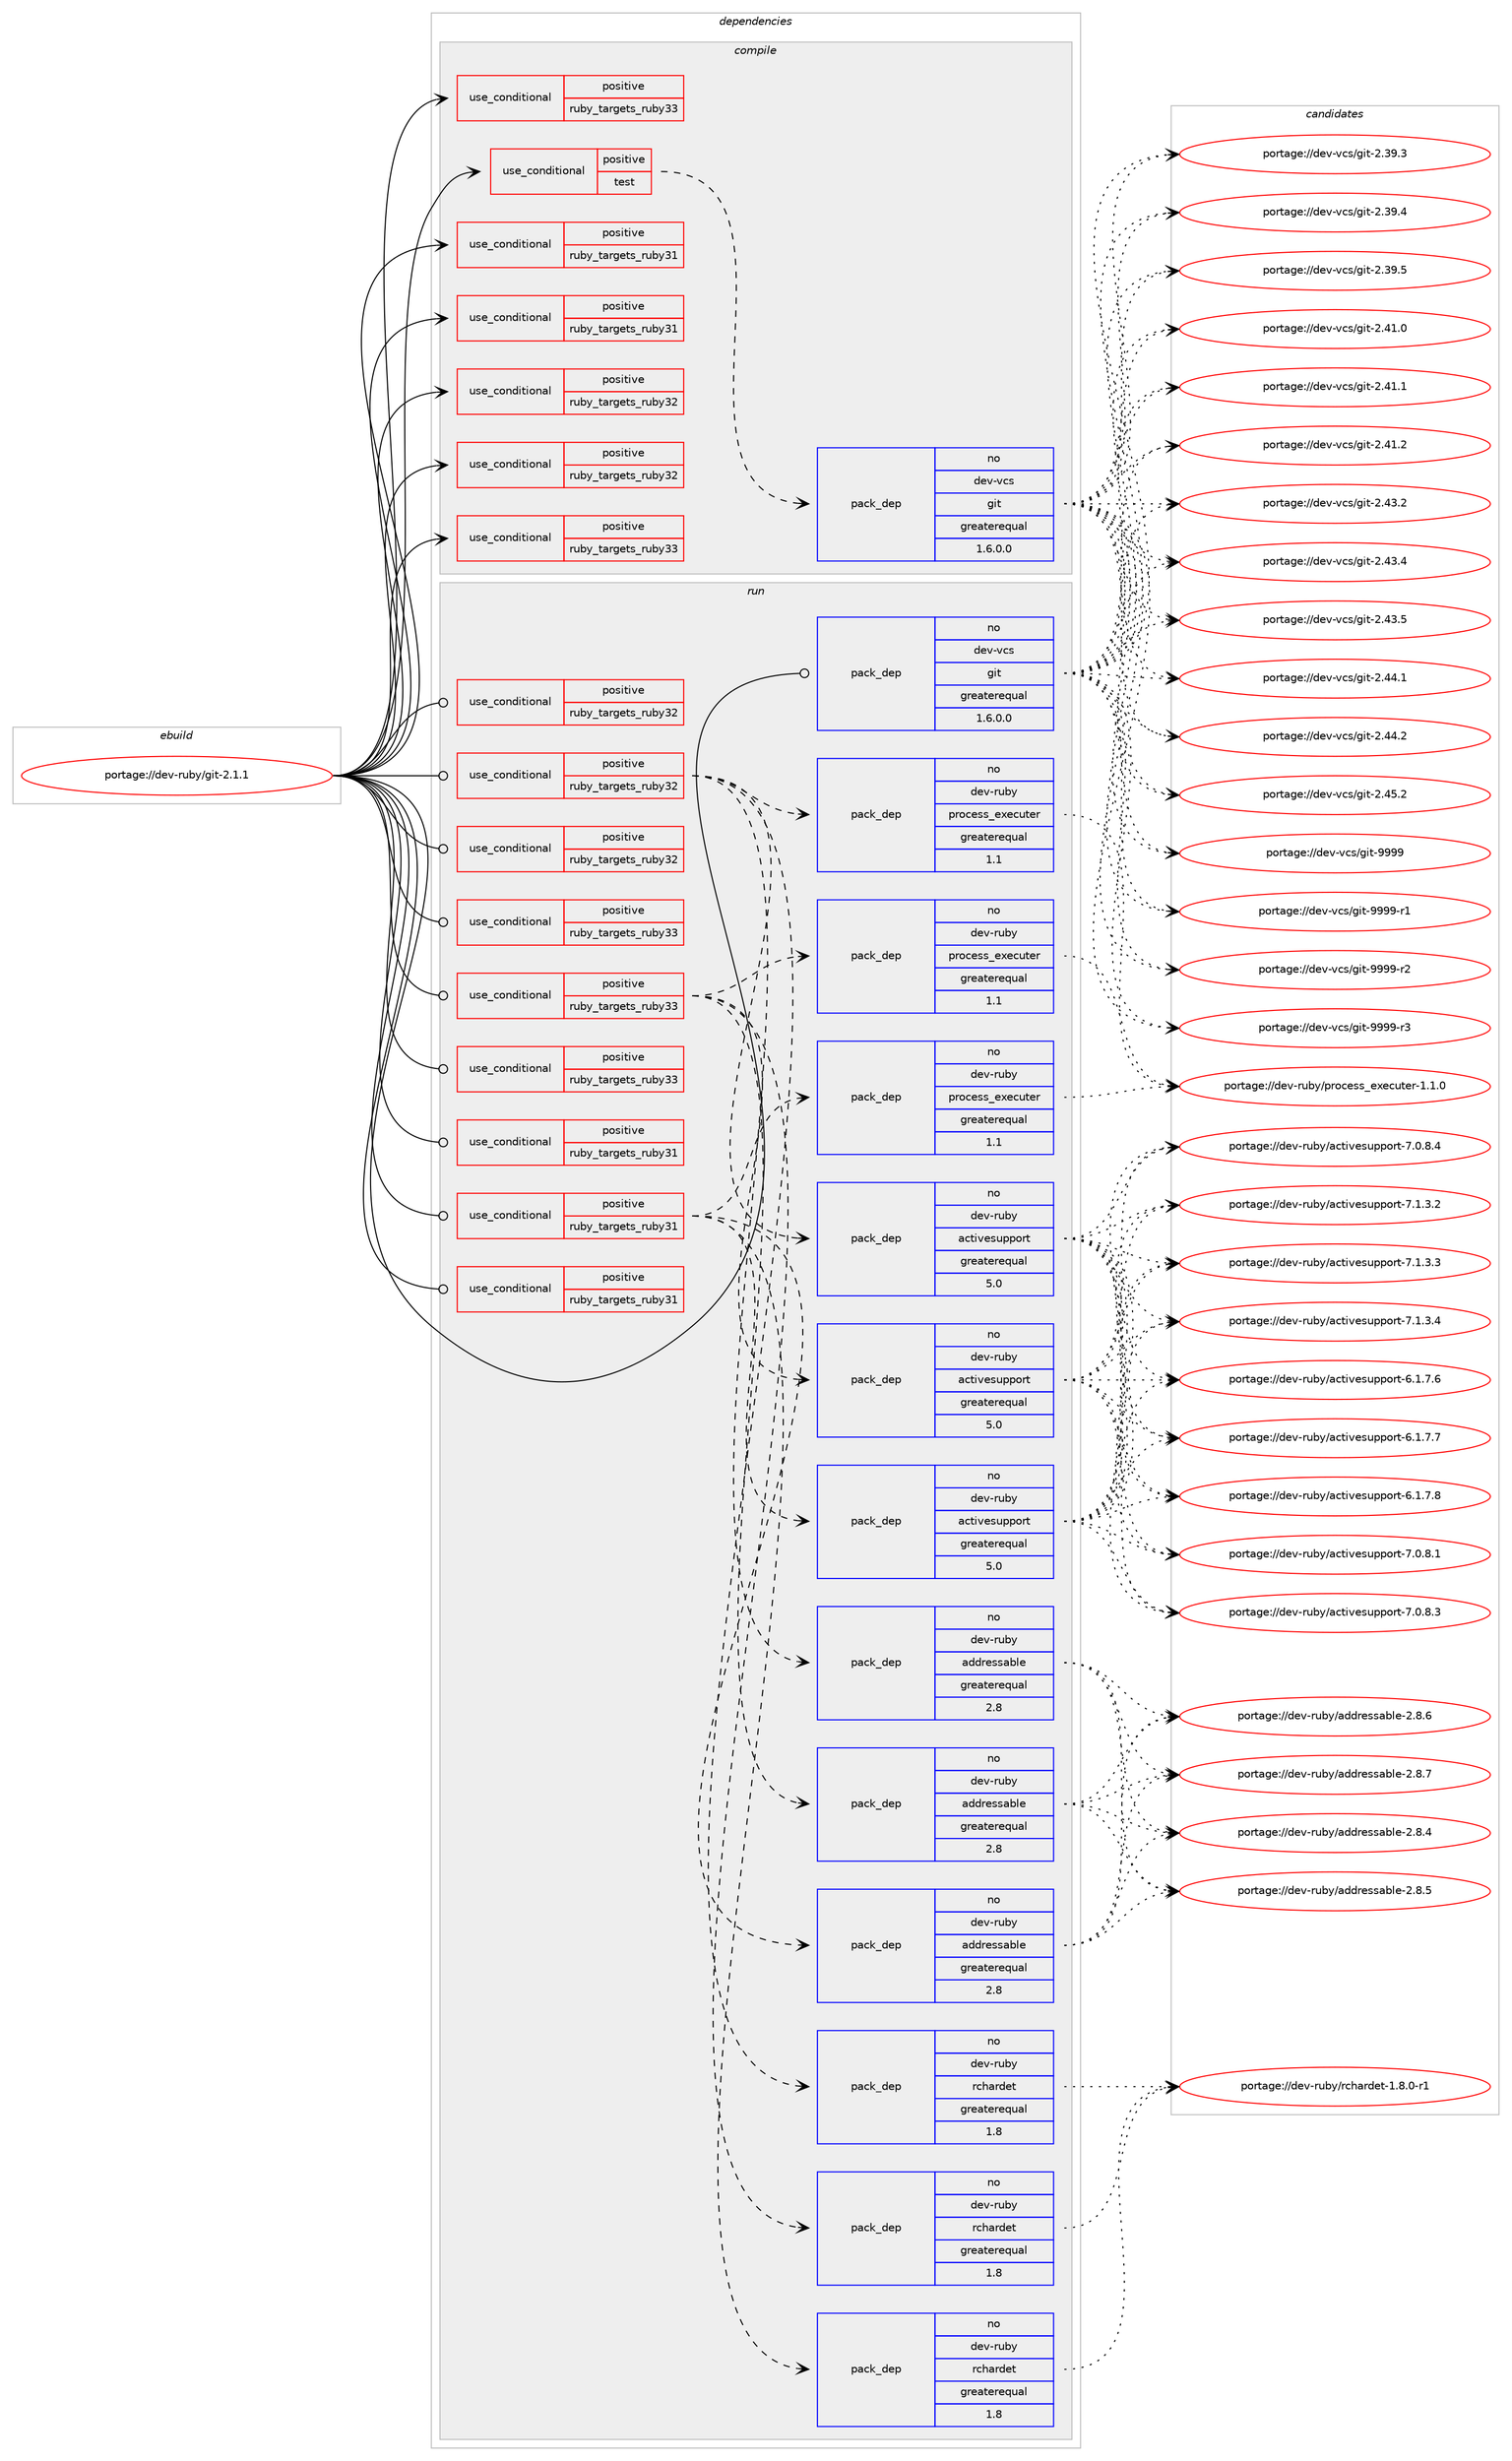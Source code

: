 digraph prolog {

# *************
# Graph options
# *************

newrank=true;
concentrate=true;
compound=true;
graph [rankdir=LR,fontname=Helvetica,fontsize=10,ranksep=1.5];#, ranksep=2.5, nodesep=0.2];
edge  [arrowhead=vee];
node  [fontname=Helvetica,fontsize=10];

# **********
# The ebuild
# **********

subgraph cluster_leftcol {
color=gray;
rank=same;
label=<<i>ebuild</i>>;
id [label="portage://dev-ruby/git-2.1.1", color=red, width=4, href="../dev-ruby/git-2.1.1.svg"];
}

# ****************
# The dependencies
# ****************

subgraph cluster_midcol {
color=gray;
label=<<i>dependencies</i>>;
subgraph cluster_compile {
fillcolor="#eeeeee";
style=filled;
label=<<i>compile</i>>;
subgraph cond47028 {
dependency94271 [label=<<TABLE BORDER="0" CELLBORDER="1" CELLSPACING="0" CELLPADDING="4"><TR><TD ROWSPAN="3" CELLPADDING="10">use_conditional</TD></TR><TR><TD>positive</TD></TR><TR><TD>ruby_targets_ruby31</TD></TR></TABLE>>, shape=none, color=red];
# *** BEGIN UNKNOWN DEPENDENCY TYPE (TODO) ***
# dependency94271 -> package_dependency(portage://dev-ruby/git-2.1.1,install,no,dev-lang,ruby,none,[,,],[slot(3.1)],[])
# *** END UNKNOWN DEPENDENCY TYPE (TODO) ***

}
id:e -> dependency94271:w [weight=20,style="solid",arrowhead="vee"];
subgraph cond47029 {
dependency94272 [label=<<TABLE BORDER="0" CELLBORDER="1" CELLSPACING="0" CELLPADDING="4"><TR><TD ROWSPAN="3" CELLPADDING="10">use_conditional</TD></TR><TR><TD>positive</TD></TR><TR><TD>ruby_targets_ruby31</TD></TR></TABLE>>, shape=none, color=red];
# *** BEGIN UNKNOWN DEPENDENCY TYPE (TODO) ***
# dependency94272 -> package_dependency(portage://dev-ruby/git-2.1.1,install,no,virtual,rubygems,none,[,,],[],[use(enable(ruby_targets_ruby31),negative)])
# *** END UNKNOWN DEPENDENCY TYPE (TODO) ***

}
id:e -> dependency94272:w [weight=20,style="solid",arrowhead="vee"];
subgraph cond47030 {
dependency94273 [label=<<TABLE BORDER="0" CELLBORDER="1" CELLSPACING="0" CELLPADDING="4"><TR><TD ROWSPAN="3" CELLPADDING="10">use_conditional</TD></TR><TR><TD>positive</TD></TR><TR><TD>ruby_targets_ruby32</TD></TR></TABLE>>, shape=none, color=red];
# *** BEGIN UNKNOWN DEPENDENCY TYPE (TODO) ***
# dependency94273 -> package_dependency(portage://dev-ruby/git-2.1.1,install,no,dev-lang,ruby,none,[,,],[slot(3.2)],[])
# *** END UNKNOWN DEPENDENCY TYPE (TODO) ***

}
id:e -> dependency94273:w [weight=20,style="solid",arrowhead="vee"];
subgraph cond47031 {
dependency94274 [label=<<TABLE BORDER="0" CELLBORDER="1" CELLSPACING="0" CELLPADDING="4"><TR><TD ROWSPAN="3" CELLPADDING="10">use_conditional</TD></TR><TR><TD>positive</TD></TR><TR><TD>ruby_targets_ruby32</TD></TR></TABLE>>, shape=none, color=red];
# *** BEGIN UNKNOWN DEPENDENCY TYPE (TODO) ***
# dependency94274 -> package_dependency(portage://dev-ruby/git-2.1.1,install,no,virtual,rubygems,none,[,,],[],[use(enable(ruby_targets_ruby32),negative)])
# *** END UNKNOWN DEPENDENCY TYPE (TODO) ***

}
id:e -> dependency94274:w [weight=20,style="solid",arrowhead="vee"];
subgraph cond47032 {
dependency94275 [label=<<TABLE BORDER="0" CELLBORDER="1" CELLSPACING="0" CELLPADDING="4"><TR><TD ROWSPAN="3" CELLPADDING="10">use_conditional</TD></TR><TR><TD>positive</TD></TR><TR><TD>ruby_targets_ruby33</TD></TR></TABLE>>, shape=none, color=red];
# *** BEGIN UNKNOWN DEPENDENCY TYPE (TODO) ***
# dependency94275 -> package_dependency(portage://dev-ruby/git-2.1.1,install,no,dev-lang,ruby,none,[,,],[slot(3.3)],[])
# *** END UNKNOWN DEPENDENCY TYPE (TODO) ***

}
id:e -> dependency94275:w [weight=20,style="solid",arrowhead="vee"];
subgraph cond47033 {
dependency94276 [label=<<TABLE BORDER="0" CELLBORDER="1" CELLSPACING="0" CELLPADDING="4"><TR><TD ROWSPAN="3" CELLPADDING="10">use_conditional</TD></TR><TR><TD>positive</TD></TR><TR><TD>ruby_targets_ruby33</TD></TR></TABLE>>, shape=none, color=red];
# *** BEGIN UNKNOWN DEPENDENCY TYPE (TODO) ***
# dependency94276 -> package_dependency(portage://dev-ruby/git-2.1.1,install,no,virtual,rubygems,none,[,,],[],[use(enable(ruby_targets_ruby33),negative)])
# *** END UNKNOWN DEPENDENCY TYPE (TODO) ***

}
id:e -> dependency94276:w [weight=20,style="solid",arrowhead="vee"];
subgraph cond47034 {
dependency94277 [label=<<TABLE BORDER="0" CELLBORDER="1" CELLSPACING="0" CELLPADDING="4"><TR><TD ROWSPAN="3" CELLPADDING="10">use_conditional</TD></TR><TR><TD>positive</TD></TR><TR><TD>test</TD></TR></TABLE>>, shape=none, color=red];
subgraph pack45946 {
dependency94278 [label=<<TABLE BORDER="0" CELLBORDER="1" CELLSPACING="0" CELLPADDING="4" WIDTH="220"><TR><TD ROWSPAN="6" CELLPADDING="30">pack_dep</TD></TR><TR><TD WIDTH="110">no</TD></TR><TR><TD>dev-vcs</TD></TR><TR><TD>git</TD></TR><TR><TD>greaterequal</TD></TR><TR><TD>1.6.0.0</TD></TR></TABLE>>, shape=none, color=blue];
}
dependency94277:e -> dependency94278:w [weight=20,style="dashed",arrowhead="vee"];
# *** BEGIN UNKNOWN DEPENDENCY TYPE (TODO) ***
# dependency94277 -> package_dependency(portage://dev-ruby/git-2.1.1,install,no,app-arch,tar,none,[,,],[],[])
# *** END UNKNOWN DEPENDENCY TYPE (TODO) ***

}
id:e -> dependency94277:w [weight=20,style="solid",arrowhead="vee"];
}
subgraph cluster_compileandrun {
fillcolor="#eeeeee";
style=filled;
label=<<i>compile and run</i>>;
}
subgraph cluster_run {
fillcolor="#eeeeee";
style=filled;
label=<<i>run</i>>;
subgraph cond47035 {
dependency94279 [label=<<TABLE BORDER="0" CELLBORDER="1" CELLSPACING="0" CELLPADDING="4"><TR><TD ROWSPAN="3" CELLPADDING="10">use_conditional</TD></TR><TR><TD>positive</TD></TR><TR><TD>ruby_targets_ruby31</TD></TR></TABLE>>, shape=none, color=red];
# *** BEGIN UNKNOWN DEPENDENCY TYPE (TODO) ***
# dependency94279 -> package_dependency(portage://dev-ruby/git-2.1.1,run,no,dev-lang,ruby,none,[,,],[slot(3.1)],[])
# *** END UNKNOWN DEPENDENCY TYPE (TODO) ***

}
id:e -> dependency94279:w [weight=20,style="solid",arrowhead="odot"];
subgraph cond47036 {
dependency94280 [label=<<TABLE BORDER="0" CELLBORDER="1" CELLSPACING="0" CELLPADDING="4"><TR><TD ROWSPAN="3" CELLPADDING="10">use_conditional</TD></TR><TR><TD>positive</TD></TR><TR><TD>ruby_targets_ruby31</TD></TR></TABLE>>, shape=none, color=red];
subgraph pack45947 {
dependency94281 [label=<<TABLE BORDER="0" CELLBORDER="1" CELLSPACING="0" CELLPADDING="4" WIDTH="220"><TR><TD ROWSPAN="6" CELLPADDING="30">pack_dep</TD></TR><TR><TD WIDTH="110">no</TD></TR><TR><TD>dev-ruby</TD></TR><TR><TD>activesupport</TD></TR><TR><TD>greaterequal</TD></TR><TR><TD>5.0</TD></TR></TABLE>>, shape=none, color=blue];
}
dependency94280:e -> dependency94281:w [weight=20,style="dashed",arrowhead="vee"];
subgraph pack45948 {
dependency94282 [label=<<TABLE BORDER="0" CELLBORDER="1" CELLSPACING="0" CELLPADDING="4" WIDTH="220"><TR><TD ROWSPAN="6" CELLPADDING="30">pack_dep</TD></TR><TR><TD WIDTH="110">no</TD></TR><TR><TD>dev-ruby</TD></TR><TR><TD>addressable</TD></TR><TR><TD>greaterequal</TD></TR><TR><TD>2.8</TD></TR></TABLE>>, shape=none, color=blue];
}
dependency94280:e -> dependency94282:w [weight=20,style="dashed",arrowhead="vee"];
subgraph pack45949 {
dependency94283 [label=<<TABLE BORDER="0" CELLBORDER="1" CELLSPACING="0" CELLPADDING="4" WIDTH="220"><TR><TD ROWSPAN="6" CELLPADDING="30">pack_dep</TD></TR><TR><TD WIDTH="110">no</TD></TR><TR><TD>dev-ruby</TD></TR><TR><TD>process_executer</TD></TR><TR><TD>greaterequal</TD></TR><TR><TD>1.1</TD></TR></TABLE>>, shape=none, color=blue];
}
dependency94280:e -> dependency94283:w [weight=20,style="dashed",arrowhead="vee"];
subgraph pack45950 {
dependency94284 [label=<<TABLE BORDER="0" CELLBORDER="1" CELLSPACING="0" CELLPADDING="4" WIDTH="220"><TR><TD ROWSPAN="6" CELLPADDING="30">pack_dep</TD></TR><TR><TD WIDTH="110">no</TD></TR><TR><TD>dev-ruby</TD></TR><TR><TD>rchardet</TD></TR><TR><TD>greaterequal</TD></TR><TR><TD>1.8</TD></TR></TABLE>>, shape=none, color=blue];
}
dependency94280:e -> dependency94284:w [weight=20,style="dashed",arrowhead="vee"];
}
id:e -> dependency94280:w [weight=20,style="solid",arrowhead="odot"];
subgraph cond47037 {
dependency94285 [label=<<TABLE BORDER="0" CELLBORDER="1" CELLSPACING="0" CELLPADDING="4"><TR><TD ROWSPAN="3" CELLPADDING="10">use_conditional</TD></TR><TR><TD>positive</TD></TR><TR><TD>ruby_targets_ruby31</TD></TR></TABLE>>, shape=none, color=red];
# *** BEGIN UNKNOWN DEPENDENCY TYPE (TODO) ***
# dependency94285 -> package_dependency(portage://dev-ruby/git-2.1.1,run,no,virtual,rubygems,none,[,,],[],[use(enable(ruby_targets_ruby31),negative)])
# *** END UNKNOWN DEPENDENCY TYPE (TODO) ***

}
id:e -> dependency94285:w [weight=20,style="solid",arrowhead="odot"];
subgraph cond47038 {
dependency94286 [label=<<TABLE BORDER="0" CELLBORDER="1" CELLSPACING="0" CELLPADDING="4"><TR><TD ROWSPAN="3" CELLPADDING="10">use_conditional</TD></TR><TR><TD>positive</TD></TR><TR><TD>ruby_targets_ruby32</TD></TR></TABLE>>, shape=none, color=red];
# *** BEGIN UNKNOWN DEPENDENCY TYPE (TODO) ***
# dependency94286 -> package_dependency(portage://dev-ruby/git-2.1.1,run,no,dev-lang,ruby,none,[,,],[slot(3.2)],[])
# *** END UNKNOWN DEPENDENCY TYPE (TODO) ***

}
id:e -> dependency94286:w [weight=20,style="solid",arrowhead="odot"];
subgraph cond47039 {
dependency94287 [label=<<TABLE BORDER="0" CELLBORDER="1" CELLSPACING="0" CELLPADDING="4"><TR><TD ROWSPAN="3" CELLPADDING="10">use_conditional</TD></TR><TR><TD>positive</TD></TR><TR><TD>ruby_targets_ruby32</TD></TR></TABLE>>, shape=none, color=red];
subgraph pack45951 {
dependency94288 [label=<<TABLE BORDER="0" CELLBORDER="1" CELLSPACING="0" CELLPADDING="4" WIDTH="220"><TR><TD ROWSPAN="6" CELLPADDING="30">pack_dep</TD></TR><TR><TD WIDTH="110">no</TD></TR><TR><TD>dev-ruby</TD></TR><TR><TD>activesupport</TD></TR><TR><TD>greaterequal</TD></TR><TR><TD>5.0</TD></TR></TABLE>>, shape=none, color=blue];
}
dependency94287:e -> dependency94288:w [weight=20,style="dashed",arrowhead="vee"];
subgraph pack45952 {
dependency94289 [label=<<TABLE BORDER="0" CELLBORDER="1" CELLSPACING="0" CELLPADDING="4" WIDTH="220"><TR><TD ROWSPAN="6" CELLPADDING="30">pack_dep</TD></TR><TR><TD WIDTH="110">no</TD></TR><TR><TD>dev-ruby</TD></TR><TR><TD>addressable</TD></TR><TR><TD>greaterequal</TD></TR><TR><TD>2.8</TD></TR></TABLE>>, shape=none, color=blue];
}
dependency94287:e -> dependency94289:w [weight=20,style="dashed",arrowhead="vee"];
subgraph pack45953 {
dependency94290 [label=<<TABLE BORDER="0" CELLBORDER="1" CELLSPACING="0" CELLPADDING="4" WIDTH="220"><TR><TD ROWSPAN="6" CELLPADDING="30">pack_dep</TD></TR><TR><TD WIDTH="110">no</TD></TR><TR><TD>dev-ruby</TD></TR><TR><TD>process_executer</TD></TR><TR><TD>greaterequal</TD></TR><TR><TD>1.1</TD></TR></TABLE>>, shape=none, color=blue];
}
dependency94287:e -> dependency94290:w [weight=20,style="dashed",arrowhead="vee"];
subgraph pack45954 {
dependency94291 [label=<<TABLE BORDER="0" CELLBORDER="1" CELLSPACING="0" CELLPADDING="4" WIDTH="220"><TR><TD ROWSPAN="6" CELLPADDING="30">pack_dep</TD></TR><TR><TD WIDTH="110">no</TD></TR><TR><TD>dev-ruby</TD></TR><TR><TD>rchardet</TD></TR><TR><TD>greaterequal</TD></TR><TR><TD>1.8</TD></TR></TABLE>>, shape=none, color=blue];
}
dependency94287:e -> dependency94291:w [weight=20,style="dashed",arrowhead="vee"];
}
id:e -> dependency94287:w [weight=20,style="solid",arrowhead="odot"];
subgraph cond47040 {
dependency94292 [label=<<TABLE BORDER="0" CELLBORDER="1" CELLSPACING="0" CELLPADDING="4"><TR><TD ROWSPAN="3" CELLPADDING="10">use_conditional</TD></TR><TR><TD>positive</TD></TR><TR><TD>ruby_targets_ruby32</TD></TR></TABLE>>, shape=none, color=red];
# *** BEGIN UNKNOWN DEPENDENCY TYPE (TODO) ***
# dependency94292 -> package_dependency(portage://dev-ruby/git-2.1.1,run,no,virtual,rubygems,none,[,,],[],[use(enable(ruby_targets_ruby32),negative)])
# *** END UNKNOWN DEPENDENCY TYPE (TODO) ***

}
id:e -> dependency94292:w [weight=20,style="solid",arrowhead="odot"];
subgraph cond47041 {
dependency94293 [label=<<TABLE BORDER="0" CELLBORDER="1" CELLSPACING="0" CELLPADDING="4"><TR><TD ROWSPAN="3" CELLPADDING="10">use_conditional</TD></TR><TR><TD>positive</TD></TR><TR><TD>ruby_targets_ruby33</TD></TR></TABLE>>, shape=none, color=red];
# *** BEGIN UNKNOWN DEPENDENCY TYPE (TODO) ***
# dependency94293 -> package_dependency(portage://dev-ruby/git-2.1.1,run,no,dev-lang,ruby,none,[,,],[slot(3.3)],[])
# *** END UNKNOWN DEPENDENCY TYPE (TODO) ***

}
id:e -> dependency94293:w [weight=20,style="solid",arrowhead="odot"];
subgraph cond47042 {
dependency94294 [label=<<TABLE BORDER="0" CELLBORDER="1" CELLSPACING="0" CELLPADDING="4"><TR><TD ROWSPAN="3" CELLPADDING="10">use_conditional</TD></TR><TR><TD>positive</TD></TR><TR><TD>ruby_targets_ruby33</TD></TR></TABLE>>, shape=none, color=red];
subgraph pack45955 {
dependency94295 [label=<<TABLE BORDER="0" CELLBORDER="1" CELLSPACING="0" CELLPADDING="4" WIDTH="220"><TR><TD ROWSPAN="6" CELLPADDING="30">pack_dep</TD></TR><TR><TD WIDTH="110">no</TD></TR><TR><TD>dev-ruby</TD></TR><TR><TD>activesupport</TD></TR><TR><TD>greaterequal</TD></TR><TR><TD>5.0</TD></TR></TABLE>>, shape=none, color=blue];
}
dependency94294:e -> dependency94295:w [weight=20,style="dashed",arrowhead="vee"];
subgraph pack45956 {
dependency94296 [label=<<TABLE BORDER="0" CELLBORDER="1" CELLSPACING="0" CELLPADDING="4" WIDTH="220"><TR><TD ROWSPAN="6" CELLPADDING="30">pack_dep</TD></TR><TR><TD WIDTH="110">no</TD></TR><TR><TD>dev-ruby</TD></TR><TR><TD>addressable</TD></TR><TR><TD>greaterequal</TD></TR><TR><TD>2.8</TD></TR></TABLE>>, shape=none, color=blue];
}
dependency94294:e -> dependency94296:w [weight=20,style="dashed",arrowhead="vee"];
subgraph pack45957 {
dependency94297 [label=<<TABLE BORDER="0" CELLBORDER="1" CELLSPACING="0" CELLPADDING="4" WIDTH="220"><TR><TD ROWSPAN="6" CELLPADDING="30">pack_dep</TD></TR><TR><TD WIDTH="110">no</TD></TR><TR><TD>dev-ruby</TD></TR><TR><TD>process_executer</TD></TR><TR><TD>greaterequal</TD></TR><TR><TD>1.1</TD></TR></TABLE>>, shape=none, color=blue];
}
dependency94294:e -> dependency94297:w [weight=20,style="dashed",arrowhead="vee"];
subgraph pack45958 {
dependency94298 [label=<<TABLE BORDER="0" CELLBORDER="1" CELLSPACING="0" CELLPADDING="4" WIDTH="220"><TR><TD ROWSPAN="6" CELLPADDING="30">pack_dep</TD></TR><TR><TD WIDTH="110">no</TD></TR><TR><TD>dev-ruby</TD></TR><TR><TD>rchardet</TD></TR><TR><TD>greaterequal</TD></TR><TR><TD>1.8</TD></TR></TABLE>>, shape=none, color=blue];
}
dependency94294:e -> dependency94298:w [weight=20,style="dashed",arrowhead="vee"];
}
id:e -> dependency94294:w [weight=20,style="solid",arrowhead="odot"];
subgraph cond47043 {
dependency94299 [label=<<TABLE BORDER="0" CELLBORDER="1" CELLSPACING="0" CELLPADDING="4"><TR><TD ROWSPAN="3" CELLPADDING="10">use_conditional</TD></TR><TR><TD>positive</TD></TR><TR><TD>ruby_targets_ruby33</TD></TR></TABLE>>, shape=none, color=red];
# *** BEGIN UNKNOWN DEPENDENCY TYPE (TODO) ***
# dependency94299 -> package_dependency(portage://dev-ruby/git-2.1.1,run,no,virtual,rubygems,none,[,,],[],[use(enable(ruby_targets_ruby33),negative)])
# *** END UNKNOWN DEPENDENCY TYPE (TODO) ***

}
id:e -> dependency94299:w [weight=20,style="solid",arrowhead="odot"];
subgraph pack45959 {
dependency94300 [label=<<TABLE BORDER="0" CELLBORDER="1" CELLSPACING="0" CELLPADDING="4" WIDTH="220"><TR><TD ROWSPAN="6" CELLPADDING="30">pack_dep</TD></TR><TR><TD WIDTH="110">no</TD></TR><TR><TD>dev-vcs</TD></TR><TR><TD>git</TD></TR><TR><TD>greaterequal</TD></TR><TR><TD>1.6.0.0</TD></TR></TABLE>>, shape=none, color=blue];
}
id:e -> dependency94300:w [weight=20,style="solid",arrowhead="odot"];
}
}

# **************
# The candidates
# **************

subgraph cluster_choices {
rank=same;
color=gray;
label=<<i>candidates</i>>;

subgraph choice45946 {
color=black;
nodesep=1;
choice10010111845118991154710310511645504651574651 [label="portage://dev-vcs/git-2.39.3", color=red, width=4,href="../dev-vcs/git-2.39.3.svg"];
choice10010111845118991154710310511645504651574652 [label="portage://dev-vcs/git-2.39.4", color=red, width=4,href="../dev-vcs/git-2.39.4.svg"];
choice10010111845118991154710310511645504651574653 [label="portage://dev-vcs/git-2.39.5", color=red, width=4,href="../dev-vcs/git-2.39.5.svg"];
choice10010111845118991154710310511645504652494648 [label="portage://dev-vcs/git-2.41.0", color=red, width=4,href="../dev-vcs/git-2.41.0.svg"];
choice10010111845118991154710310511645504652494649 [label="portage://dev-vcs/git-2.41.1", color=red, width=4,href="../dev-vcs/git-2.41.1.svg"];
choice10010111845118991154710310511645504652494650 [label="portage://dev-vcs/git-2.41.2", color=red, width=4,href="../dev-vcs/git-2.41.2.svg"];
choice10010111845118991154710310511645504652514650 [label="portage://dev-vcs/git-2.43.2", color=red, width=4,href="../dev-vcs/git-2.43.2.svg"];
choice10010111845118991154710310511645504652514652 [label="portage://dev-vcs/git-2.43.4", color=red, width=4,href="../dev-vcs/git-2.43.4.svg"];
choice10010111845118991154710310511645504652514653 [label="portage://dev-vcs/git-2.43.5", color=red, width=4,href="../dev-vcs/git-2.43.5.svg"];
choice10010111845118991154710310511645504652524649 [label="portage://dev-vcs/git-2.44.1", color=red, width=4,href="../dev-vcs/git-2.44.1.svg"];
choice10010111845118991154710310511645504652524650 [label="portage://dev-vcs/git-2.44.2", color=red, width=4,href="../dev-vcs/git-2.44.2.svg"];
choice10010111845118991154710310511645504652534650 [label="portage://dev-vcs/git-2.45.2", color=red, width=4,href="../dev-vcs/git-2.45.2.svg"];
choice1001011184511899115471031051164557575757 [label="portage://dev-vcs/git-9999", color=red, width=4,href="../dev-vcs/git-9999.svg"];
choice10010111845118991154710310511645575757574511449 [label="portage://dev-vcs/git-9999-r1", color=red, width=4,href="../dev-vcs/git-9999-r1.svg"];
choice10010111845118991154710310511645575757574511450 [label="portage://dev-vcs/git-9999-r2", color=red, width=4,href="../dev-vcs/git-9999-r2.svg"];
choice10010111845118991154710310511645575757574511451 [label="portage://dev-vcs/git-9999-r3", color=red, width=4,href="../dev-vcs/git-9999-r3.svg"];
dependency94278:e -> choice10010111845118991154710310511645504651574651:w [style=dotted,weight="100"];
dependency94278:e -> choice10010111845118991154710310511645504651574652:w [style=dotted,weight="100"];
dependency94278:e -> choice10010111845118991154710310511645504651574653:w [style=dotted,weight="100"];
dependency94278:e -> choice10010111845118991154710310511645504652494648:w [style=dotted,weight="100"];
dependency94278:e -> choice10010111845118991154710310511645504652494649:w [style=dotted,weight="100"];
dependency94278:e -> choice10010111845118991154710310511645504652494650:w [style=dotted,weight="100"];
dependency94278:e -> choice10010111845118991154710310511645504652514650:w [style=dotted,weight="100"];
dependency94278:e -> choice10010111845118991154710310511645504652514652:w [style=dotted,weight="100"];
dependency94278:e -> choice10010111845118991154710310511645504652514653:w [style=dotted,weight="100"];
dependency94278:e -> choice10010111845118991154710310511645504652524649:w [style=dotted,weight="100"];
dependency94278:e -> choice10010111845118991154710310511645504652524650:w [style=dotted,weight="100"];
dependency94278:e -> choice10010111845118991154710310511645504652534650:w [style=dotted,weight="100"];
dependency94278:e -> choice1001011184511899115471031051164557575757:w [style=dotted,weight="100"];
dependency94278:e -> choice10010111845118991154710310511645575757574511449:w [style=dotted,weight="100"];
dependency94278:e -> choice10010111845118991154710310511645575757574511450:w [style=dotted,weight="100"];
dependency94278:e -> choice10010111845118991154710310511645575757574511451:w [style=dotted,weight="100"];
}
subgraph choice45947 {
color=black;
nodesep=1;
choice10010111845114117981214797991161051181011151171121121111141164554464946554654 [label="portage://dev-ruby/activesupport-6.1.7.6", color=red, width=4,href="../dev-ruby/activesupport-6.1.7.6.svg"];
choice10010111845114117981214797991161051181011151171121121111141164554464946554655 [label="portage://dev-ruby/activesupport-6.1.7.7", color=red, width=4,href="../dev-ruby/activesupport-6.1.7.7.svg"];
choice10010111845114117981214797991161051181011151171121121111141164554464946554656 [label="portage://dev-ruby/activesupport-6.1.7.8", color=red, width=4,href="../dev-ruby/activesupport-6.1.7.8.svg"];
choice10010111845114117981214797991161051181011151171121121111141164555464846564649 [label="portage://dev-ruby/activesupport-7.0.8.1", color=red, width=4,href="../dev-ruby/activesupport-7.0.8.1.svg"];
choice10010111845114117981214797991161051181011151171121121111141164555464846564651 [label="portage://dev-ruby/activesupport-7.0.8.3", color=red, width=4,href="../dev-ruby/activesupport-7.0.8.3.svg"];
choice10010111845114117981214797991161051181011151171121121111141164555464846564652 [label="portage://dev-ruby/activesupport-7.0.8.4", color=red, width=4,href="../dev-ruby/activesupport-7.0.8.4.svg"];
choice10010111845114117981214797991161051181011151171121121111141164555464946514650 [label="portage://dev-ruby/activesupport-7.1.3.2", color=red, width=4,href="../dev-ruby/activesupport-7.1.3.2.svg"];
choice10010111845114117981214797991161051181011151171121121111141164555464946514651 [label="portage://dev-ruby/activesupport-7.1.3.3", color=red, width=4,href="../dev-ruby/activesupport-7.1.3.3.svg"];
choice10010111845114117981214797991161051181011151171121121111141164555464946514652 [label="portage://dev-ruby/activesupport-7.1.3.4", color=red, width=4,href="../dev-ruby/activesupport-7.1.3.4.svg"];
dependency94281:e -> choice10010111845114117981214797991161051181011151171121121111141164554464946554654:w [style=dotted,weight="100"];
dependency94281:e -> choice10010111845114117981214797991161051181011151171121121111141164554464946554655:w [style=dotted,weight="100"];
dependency94281:e -> choice10010111845114117981214797991161051181011151171121121111141164554464946554656:w [style=dotted,weight="100"];
dependency94281:e -> choice10010111845114117981214797991161051181011151171121121111141164555464846564649:w [style=dotted,weight="100"];
dependency94281:e -> choice10010111845114117981214797991161051181011151171121121111141164555464846564651:w [style=dotted,weight="100"];
dependency94281:e -> choice10010111845114117981214797991161051181011151171121121111141164555464846564652:w [style=dotted,weight="100"];
dependency94281:e -> choice10010111845114117981214797991161051181011151171121121111141164555464946514650:w [style=dotted,weight="100"];
dependency94281:e -> choice10010111845114117981214797991161051181011151171121121111141164555464946514651:w [style=dotted,weight="100"];
dependency94281:e -> choice10010111845114117981214797991161051181011151171121121111141164555464946514652:w [style=dotted,weight="100"];
}
subgraph choice45948 {
color=black;
nodesep=1;
choice100101118451141179812147971001001141011151159798108101455046564652 [label="portage://dev-ruby/addressable-2.8.4", color=red, width=4,href="../dev-ruby/addressable-2.8.4.svg"];
choice100101118451141179812147971001001141011151159798108101455046564653 [label="portage://dev-ruby/addressable-2.8.5", color=red, width=4,href="../dev-ruby/addressable-2.8.5.svg"];
choice100101118451141179812147971001001141011151159798108101455046564654 [label="portage://dev-ruby/addressable-2.8.6", color=red, width=4,href="../dev-ruby/addressable-2.8.6.svg"];
choice100101118451141179812147971001001141011151159798108101455046564655 [label="portage://dev-ruby/addressable-2.8.7", color=red, width=4,href="../dev-ruby/addressable-2.8.7.svg"];
dependency94282:e -> choice100101118451141179812147971001001141011151159798108101455046564652:w [style=dotted,weight="100"];
dependency94282:e -> choice100101118451141179812147971001001141011151159798108101455046564653:w [style=dotted,weight="100"];
dependency94282:e -> choice100101118451141179812147971001001141011151159798108101455046564654:w [style=dotted,weight="100"];
dependency94282:e -> choice100101118451141179812147971001001141011151159798108101455046564655:w [style=dotted,weight="100"];
}
subgraph choice45949 {
color=black;
nodesep=1;
choice100101118451141179812147112114111991011151159510112010199117116101114454946494648 [label="portage://dev-ruby/process_executer-1.1.0", color=red, width=4,href="../dev-ruby/process_executer-1.1.0.svg"];
dependency94283:e -> choice100101118451141179812147112114111991011151159510112010199117116101114454946494648:w [style=dotted,weight="100"];
}
subgraph choice45950 {
color=black;
nodesep=1;
choice10010111845114117981214711499104971141001011164549465646484511449 [label="portage://dev-ruby/rchardet-1.8.0-r1", color=red, width=4,href="../dev-ruby/rchardet-1.8.0-r1.svg"];
dependency94284:e -> choice10010111845114117981214711499104971141001011164549465646484511449:w [style=dotted,weight="100"];
}
subgraph choice45951 {
color=black;
nodesep=1;
choice10010111845114117981214797991161051181011151171121121111141164554464946554654 [label="portage://dev-ruby/activesupport-6.1.7.6", color=red, width=4,href="../dev-ruby/activesupport-6.1.7.6.svg"];
choice10010111845114117981214797991161051181011151171121121111141164554464946554655 [label="portage://dev-ruby/activesupport-6.1.7.7", color=red, width=4,href="../dev-ruby/activesupport-6.1.7.7.svg"];
choice10010111845114117981214797991161051181011151171121121111141164554464946554656 [label="portage://dev-ruby/activesupport-6.1.7.8", color=red, width=4,href="../dev-ruby/activesupport-6.1.7.8.svg"];
choice10010111845114117981214797991161051181011151171121121111141164555464846564649 [label="portage://dev-ruby/activesupport-7.0.8.1", color=red, width=4,href="../dev-ruby/activesupport-7.0.8.1.svg"];
choice10010111845114117981214797991161051181011151171121121111141164555464846564651 [label="portage://dev-ruby/activesupport-7.0.8.3", color=red, width=4,href="../dev-ruby/activesupport-7.0.8.3.svg"];
choice10010111845114117981214797991161051181011151171121121111141164555464846564652 [label="portage://dev-ruby/activesupport-7.0.8.4", color=red, width=4,href="../dev-ruby/activesupport-7.0.8.4.svg"];
choice10010111845114117981214797991161051181011151171121121111141164555464946514650 [label="portage://dev-ruby/activesupport-7.1.3.2", color=red, width=4,href="../dev-ruby/activesupport-7.1.3.2.svg"];
choice10010111845114117981214797991161051181011151171121121111141164555464946514651 [label="portage://dev-ruby/activesupport-7.1.3.3", color=red, width=4,href="../dev-ruby/activesupport-7.1.3.3.svg"];
choice10010111845114117981214797991161051181011151171121121111141164555464946514652 [label="portage://dev-ruby/activesupport-7.1.3.4", color=red, width=4,href="../dev-ruby/activesupport-7.1.3.4.svg"];
dependency94288:e -> choice10010111845114117981214797991161051181011151171121121111141164554464946554654:w [style=dotted,weight="100"];
dependency94288:e -> choice10010111845114117981214797991161051181011151171121121111141164554464946554655:w [style=dotted,weight="100"];
dependency94288:e -> choice10010111845114117981214797991161051181011151171121121111141164554464946554656:w [style=dotted,weight="100"];
dependency94288:e -> choice10010111845114117981214797991161051181011151171121121111141164555464846564649:w [style=dotted,weight="100"];
dependency94288:e -> choice10010111845114117981214797991161051181011151171121121111141164555464846564651:w [style=dotted,weight="100"];
dependency94288:e -> choice10010111845114117981214797991161051181011151171121121111141164555464846564652:w [style=dotted,weight="100"];
dependency94288:e -> choice10010111845114117981214797991161051181011151171121121111141164555464946514650:w [style=dotted,weight="100"];
dependency94288:e -> choice10010111845114117981214797991161051181011151171121121111141164555464946514651:w [style=dotted,weight="100"];
dependency94288:e -> choice10010111845114117981214797991161051181011151171121121111141164555464946514652:w [style=dotted,weight="100"];
}
subgraph choice45952 {
color=black;
nodesep=1;
choice100101118451141179812147971001001141011151159798108101455046564652 [label="portage://dev-ruby/addressable-2.8.4", color=red, width=4,href="../dev-ruby/addressable-2.8.4.svg"];
choice100101118451141179812147971001001141011151159798108101455046564653 [label="portage://dev-ruby/addressable-2.8.5", color=red, width=4,href="../dev-ruby/addressable-2.8.5.svg"];
choice100101118451141179812147971001001141011151159798108101455046564654 [label="portage://dev-ruby/addressable-2.8.6", color=red, width=4,href="../dev-ruby/addressable-2.8.6.svg"];
choice100101118451141179812147971001001141011151159798108101455046564655 [label="portage://dev-ruby/addressable-2.8.7", color=red, width=4,href="../dev-ruby/addressable-2.8.7.svg"];
dependency94289:e -> choice100101118451141179812147971001001141011151159798108101455046564652:w [style=dotted,weight="100"];
dependency94289:e -> choice100101118451141179812147971001001141011151159798108101455046564653:w [style=dotted,weight="100"];
dependency94289:e -> choice100101118451141179812147971001001141011151159798108101455046564654:w [style=dotted,weight="100"];
dependency94289:e -> choice100101118451141179812147971001001141011151159798108101455046564655:w [style=dotted,weight="100"];
}
subgraph choice45953 {
color=black;
nodesep=1;
choice100101118451141179812147112114111991011151159510112010199117116101114454946494648 [label="portage://dev-ruby/process_executer-1.1.0", color=red, width=4,href="../dev-ruby/process_executer-1.1.0.svg"];
dependency94290:e -> choice100101118451141179812147112114111991011151159510112010199117116101114454946494648:w [style=dotted,weight="100"];
}
subgraph choice45954 {
color=black;
nodesep=1;
choice10010111845114117981214711499104971141001011164549465646484511449 [label="portage://dev-ruby/rchardet-1.8.0-r1", color=red, width=4,href="../dev-ruby/rchardet-1.8.0-r1.svg"];
dependency94291:e -> choice10010111845114117981214711499104971141001011164549465646484511449:w [style=dotted,weight="100"];
}
subgraph choice45955 {
color=black;
nodesep=1;
choice10010111845114117981214797991161051181011151171121121111141164554464946554654 [label="portage://dev-ruby/activesupport-6.1.7.6", color=red, width=4,href="../dev-ruby/activesupport-6.1.7.6.svg"];
choice10010111845114117981214797991161051181011151171121121111141164554464946554655 [label="portage://dev-ruby/activesupport-6.1.7.7", color=red, width=4,href="../dev-ruby/activesupport-6.1.7.7.svg"];
choice10010111845114117981214797991161051181011151171121121111141164554464946554656 [label="portage://dev-ruby/activesupport-6.1.7.8", color=red, width=4,href="../dev-ruby/activesupport-6.1.7.8.svg"];
choice10010111845114117981214797991161051181011151171121121111141164555464846564649 [label="portage://dev-ruby/activesupport-7.0.8.1", color=red, width=4,href="../dev-ruby/activesupport-7.0.8.1.svg"];
choice10010111845114117981214797991161051181011151171121121111141164555464846564651 [label="portage://dev-ruby/activesupport-7.0.8.3", color=red, width=4,href="../dev-ruby/activesupport-7.0.8.3.svg"];
choice10010111845114117981214797991161051181011151171121121111141164555464846564652 [label="portage://dev-ruby/activesupport-7.0.8.4", color=red, width=4,href="../dev-ruby/activesupport-7.0.8.4.svg"];
choice10010111845114117981214797991161051181011151171121121111141164555464946514650 [label="portage://dev-ruby/activesupport-7.1.3.2", color=red, width=4,href="../dev-ruby/activesupport-7.1.3.2.svg"];
choice10010111845114117981214797991161051181011151171121121111141164555464946514651 [label="portage://dev-ruby/activesupport-7.1.3.3", color=red, width=4,href="../dev-ruby/activesupport-7.1.3.3.svg"];
choice10010111845114117981214797991161051181011151171121121111141164555464946514652 [label="portage://dev-ruby/activesupport-7.1.3.4", color=red, width=4,href="../dev-ruby/activesupport-7.1.3.4.svg"];
dependency94295:e -> choice10010111845114117981214797991161051181011151171121121111141164554464946554654:w [style=dotted,weight="100"];
dependency94295:e -> choice10010111845114117981214797991161051181011151171121121111141164554464946554655:w [style=dotted,weight="100"];
dependency94295:e -> choice10010111845114117981214797991161051181011151171121121111141164554464946554656:w [style=dotted,weight="100"];
dependency94295:e -> choice10010111845114117981214797991161051181011151171121121111141164555464846564649:w [style=dotted,weight="100"];
dependency94295:e -> choice10010111845114117981214797991161051181011151171121121111141164555464846564651:w [style=dotted,weight="100"];
dependency94295:e -> choice10010111845114117981214797991161051181011151171121121111141164555464846564652:w [style=dotted,weight="100"];
dependency94295:e -> choice10010111845114117981214797991161051181011151171121121111141164555464946514650:w [style=dotted,weight="100"];
dependency94295:e -> choice10010111845114117981214797991161051181011151171121121111141164555464946514651:w [style=dotted,weight="100"];
dependency94295:e -> choice10010111845114117981214797991161051181011151171121121111141164555464946514652:w [style=dotted,weight="100"];
}
subgraph choice45956 {
color=black;
nodesep=1;
choice100101118451141179812147971001001141011151159798108101455046564652 [label="portage://dev-ruby/addressable-2.8.4", color=red, width=4,href="../dev-ruby/addressable-2.8.4.svg"];
choice100101118451141179812147971001001141011151159798108101455046564653 [label="portage://dev-ruby/addressable-2.8.5", color=red, width=4,href="../dev-ruby/addressable-2.8.5.svg"];
choice100101118451141179812147971001001141011151159798108101455046564654 [label="portage://dev-ruby/addressable-2.8.6", color=red, width=4,href="../dev-ruby/addressable-2.8.6.svg"];
choice100101118451141179812147971001001141011151159798108101455046564655 [label="portage://dev-ruby/addressable-2.8.7", color=red, width=4,href="../dev-ruby/addressable-2.8.7.svg"];
dependency94296:e -> choice100101118451141179812147971001001141011151159798108101455046564652:w [style=dotted,weight="100"];
dependency94296:e -> choice100101118451141179812147971001001141011151159798108101455046564653:w [style=dotted,weight="100"];
dependency94296:e -> choice100101118451141179812147971001001141011151159798108101455046564654:w [style=dotted,weight="100"];
dependency94296:e -> choice100101118451141179812147971001001141011151159798108101455046564655:w [style=dotted,weight="100"];
}
subgraph choice45957 {
color=black;
nodesep=1;
choice100101118451141179812147112114111991011151159510112010199117116101114454946494648 [label="portage://dev-ruby/process_executer-1.1.0", color=red, width=4,href="../dev-ruby/process_executer-1.1.0.svg"];
dependency94297:e -> choice100101118451141179812147112114111991011151159510112010199117116101114454946494648:w [style=dotted,weight="100"];
}
subgraph choice45958 {
color=black;
nodesep=1;
choice10010111845114117981214711499104971141001011164549465646484511449 [label="portage://dev-ruby/rchardet-1.8.0-r1", color=red, width=4,href="../dev-ruby/rchardet-1.8.0-r1.svg"];
dependency94298:e -> choice10010111845114117981214711499104971141001011164549465646484511449:w [style=dotted,weight="100"];
}
subgraph choice45959 {
color=black;
nodesep=1;
choice10010111845118991154710310511645504651574651 [label="portage://dev-vcs/git-2.39.3", color=red, width=4,href="../dev-vcs/git-2.39.3.svg"];
choice10010111845118991154710310511645504651574652 [label="portage://dev-vcs/git-2.39.4", color=red, width=4,href="../dev-vcs/git-2.39.4.svg"];
choice10010111845118991154710310511645504651574653 [label="portage://dev-vcs/git-2.39.5", color=red, width=4,href="../dev-vcs/git-2.39.5.svg"];
choice10010111845118991154710310511645504652494648 [label="portage://dev-vcs/git-2.41.0", color=red, width=4,href="../dev-vcs/git-2.41.0.svg"];
choice10010111845118991154710310511645504652494649 [label="portage://dev-vcs/git-2.41.1", color=red, width=4,href="../dev-vcs/git-2.41.1.svg"];
choice10010111845118991154710310511645504652494650 [label="portage://dev-vcs/git-2.41.2", color=red, width=4,href="../dev-vcs/git-2.41.2.svg"];
choice10010111845118991154710310511645504652514650 [label="portage://dev-vcs/git-2.43.2", color=red, width=4,href="../dev-vcs/git-2.43.2.svg"];
choice10010111845118991154710310511645504652514652 [label="portage://dev-vcs/git-2.43.4", color=red, width=4,href="../dev-vcs/git-2.43.4.svg"];
choice10010111845118991154710310511645504652514653 [label="portage://dev-vcs/git-2.43.5", color=red, width=4,href="../dev-vcs/git-2.43.5.svg"];
choice10010111845118991154710310511645504652524649 [label="portage://dev-vcs/git-2.44.1", color=red, width=4,href="../dev-vcs/git-2.44.1.svg"];
choice10010111845118991154710310511645504652524650 [label="portage://dev-vcs/git-2.44.2", color=red, width=4,href="../dev-vcs/git-2.44.2.svg"];
choice10010111845118991154710310511645504652534650 [label="portage://dev-vcs/git-2.45.2", color=red, width=4,href="../dev-vcs/git-2.45.2.svg"];
choice1001011184511899115471031051164557575757 [label="portage://dev-vcs/git-9999", color=red, width=4,href="../dev-vcs/git-9999.svg"];
choice10010111845118991154710310511645575757574511449 [label="portage://dev-vcs/git-9999-r1", color=red, width=4,href="../dev-vcs/git-9999-r1.svg"];
choice10010111845118991154710310511645575757574511450 [label="portage://dev-vcs/git-9999-r2", color=red, width=4,href="../dev-vcs/git-9999-r2.svg"];
choice10010111845118991154710310511645575757574511451 [label="portage://dev-vcs/git-9999-r3", color=red, width=4,href="../dev-vcs/git-9999-r3.svg"];
dependency94300:e -> choice10010111845118991154710310511645504651574651:w [style=dotted,weight="100"];
dependency94300:e -> choice10010111845118991154710310511645504651574652:w [style=dotted,weight="100"];
dependency94300:e -> choice10010111845118991154710310511645504651574653:w [style=dotted,weight="100"];
dependency94300:e -> choice10010111845118991154710310511645504652494648:w [style=dotted,weight="100"];
dependency94300:e -> choice10010111845118991154710310511645504652494649:w [style=dotted,weight="100"];
dependency94300:e -> choice10010111845118991154710310511645504652494650:w [style=dotted,weight="100"];
dependency94300:e -> choice10010111845118991154710310511645504652514650:w [style=dotted,weight="100"];
dependency94300:e -> choice10010111845118991154710310511645504652514652:w [style=dotted,weight="100"];
dependency94300:e -> choice10010111845118991154710310511645504652514653:w [style=dotted,weight="100"];
dependency94300:e -> choice10010111845118991154710310511645504652524649:w [style=dotted,weight="100"];
dependency94300:e -> choice10010111845118991154710310511645504652524650:w [style=dotted,weight="100"];
dependency94300:e -> choice10010111845118991154710310511645504652534650:w [style=dotted,weight="100"];
dependency94300:e -> choice1001011184511899115471031051164557575757:w [style=dotted,weight="100"];
dependency94300:e -> choice10010111845118991154710310511645575757574511449:w [style=dotted,weight="100"];
dependency94300:e -> choice10010111845118991154710310511645575757574511450:w [style=dotted,weight="100"];
dependency94300:e -> choice10010111845118991154710310511645575757574511451:w [style=dotted,weight="100"];
}
}

}
